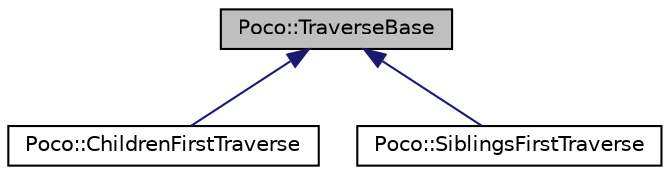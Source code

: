 digraph "Poco::TraverseBase"
{
 // LATEX_PDF_SIZE
  edge [fontname="Helvetica",fontsize="10",labelfontname="Helvetica",labelfontsize="10"];
  node [fontname="Helvetica",fontsize="10",shape=record];
  Node1 [label="Poco::TraverseBase",height=0.2,width=0.4,color="black", fillcolor="grey75", style="filled", fontcolor="black",tooltip=" "];
  Node1 -> Node2 [dir="back",color="midnightblue",fontsize="10",style="solid",fontname="Helvetica"];
  Node2 [label="Poco::ChildrenFirstTraverse",height=0.2,width=0.4,color="black", fillcolor="white", style="filled",URL="$classPoco_1_1ChildrenFirstTraverse.html",tooltip=" "];
  Node1 -> Node3 [dir="back",color="midnightblue",fontsize="10",style="solid",fontname="Helvetica"];
  Node3 [label="Poco::SiblingsFirstTraverse",height=0.2,width=0.4,color="black", fillcolor="white", style="filled",URL="$classPoco_1_1SiblingsFirstTraverse.html",tooltip=" "];
}
